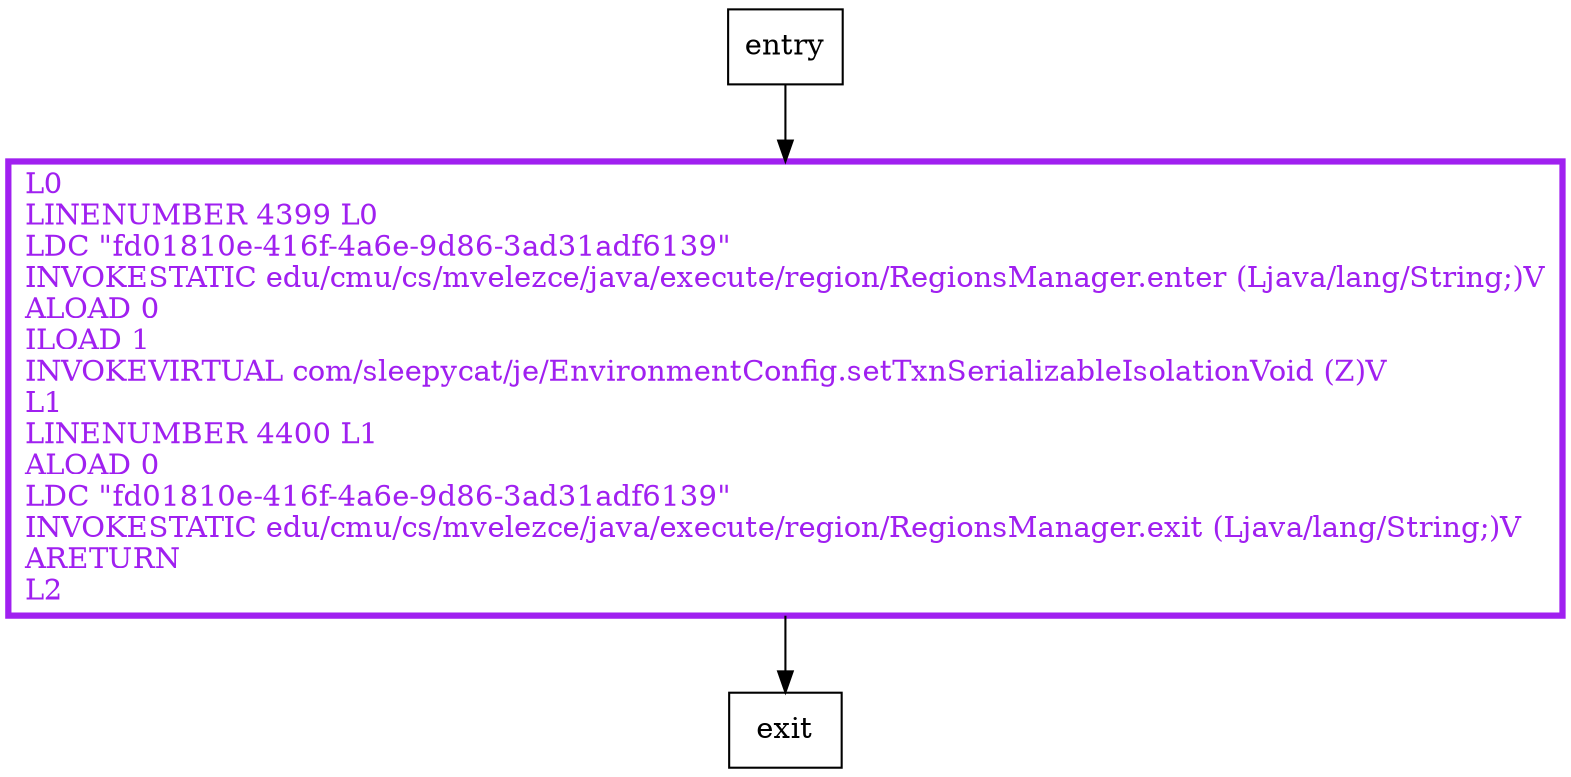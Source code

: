 digraph setTxnSerializableIsolation {
node [shape=record];
759809837 [label="L0\lLINENUMBER 4399 L0\lLDC \"fd01810e-416f-4a6e-9d86-3ad31adf6139\"\lINVOKESTATIC edu/cmu/cs/mvelezce/java/execute/region/RegionsManager.enter (Ljava/lang/String;)V\lALOAD 0\lILOAD 1\lINVOKEVIRTUAL com/sleepycat/je/EnvironmentConfig.setTxnSerializableIsolationVoid (Z)V\lL1\lLINENUMBER 4400 L1\lALOAD 0\lLDC \"fd01810e-416f-4a6e-9d86-3ad31adf6139\"\lINVOKESTATIC edu/cmu/cs/mvelezce/java/execute/region/RegionsManager.exit (Ljava/lang/String;)V\lARETURN\lL2\l"];
entry;
exit;
entry -> 759809837
759809837 -> exit
759809837[fontcolor="purple", penwidth=3, color="purple"];
}
